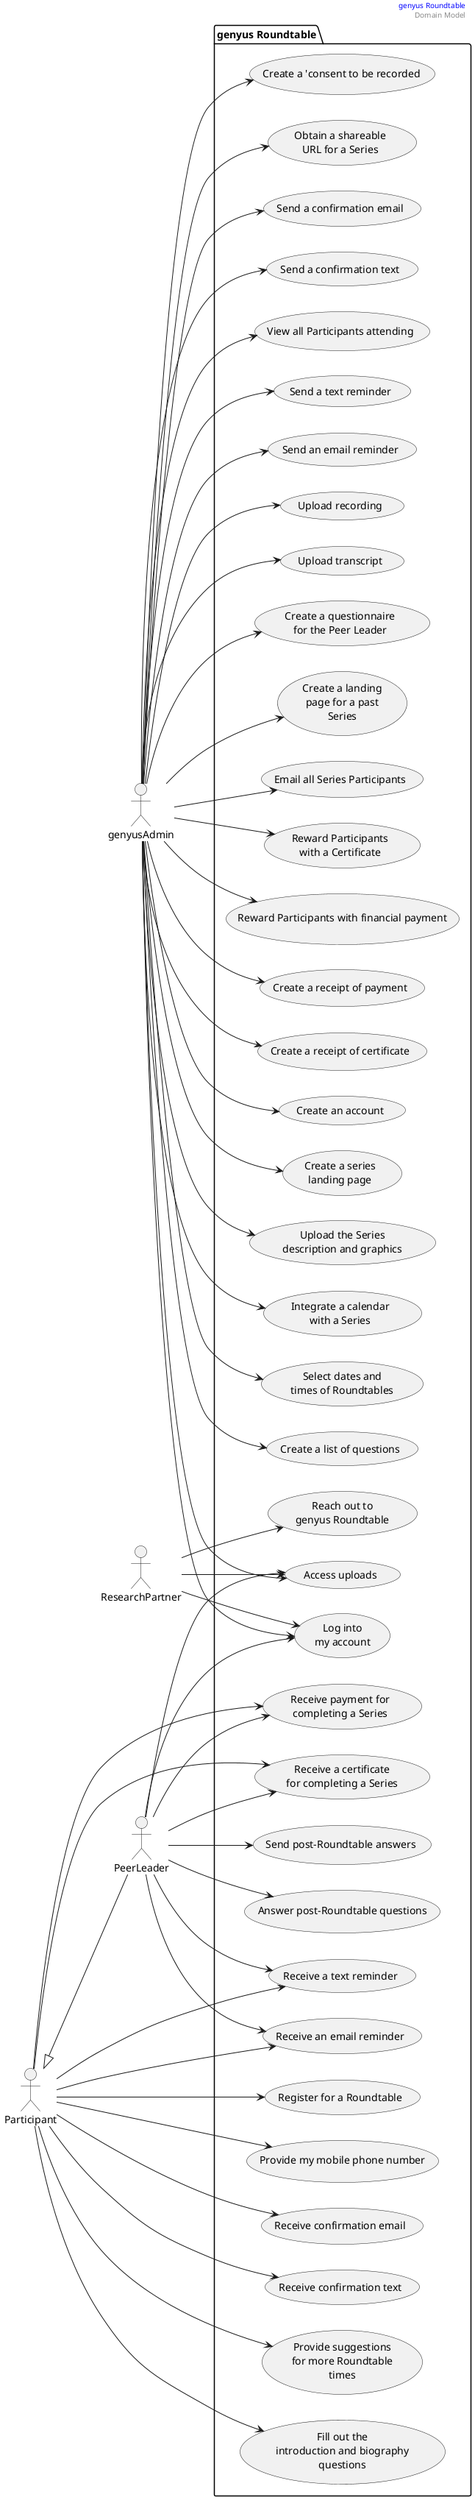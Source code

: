 @startuml

right header
<font color=blue>genyus Roundtable</font>
Domain Model
endheader

left to right direction

actor genyusAdmin
actor ResearchPartner
actor Participant
Participant <|-- PeerLeader

package "genyus Roundtable" {
  usecase "Reach out to\ngenyus Roundtable" as UC1
  usecase "Create an account" as UC2
  usecase "Log into\nmy account" as UC3
  usecase "Create a series\nlanding page" as UC4
  usecase "Upload the Series\ndescription and graphics" as UC5
  usecase "Integrate a calendar\nwith a Series" as UC6
  usecase "Select dates and\ntimes of Roundtables" as UC7
  usecase "Create a list of questions" as UC8
  usecase "Create a 'consent to be recorded" as UC9
  usecase "Obtain a shareable\nURL for a Series" as UC10
  usecase "Register for a Roundtable" as UC11
  usecase "Provide my mobile phone number" as UC12
  usecase "Receive confirmation email" as UC13
  usecase "Receive confirmation text" as UC14
  usecase "Provide suggestions\nfor more Roundtable\ntimes" as UC15
  usecase "Fill out the\nintroduction and biography\nquestions" as UC16
  usecase "Send a confirmation email" as UC17
  usecase "Send a confirmation text" as UC18
  usecase "View all Participants attending" as UC19
  usecase "Send a text reminder" as UC20
  usecase "Send an email reminder" as UC21
  usecase "Receive a text reminder" as UC22
  usecase "Receive an email reminder" as UC23
  usecase "Upload recording" as UC24
  usecase "Upload transcript" as UC25
  usecase "Create a questionnaire\nfor the Peer Leader" as UC26
  usecase "Answer post-Roundtable questions" as UC27
  usecase "Send post-Roundtable answers" as UC28
  usecase "Create a landing\npage for a past\nSeries" as UC29
  usecase "Email all Series Participants" as UC30
  usecase "Access uploads" as UC31
  usecase "Reward Participants\nwith a Certificate" as UC32
  usecase "Receive payment for\ncompleting a Series" as UC33
  usecase "Receive a certificate\nfor completing a Series" as UC34
  usecase "Reward Participants with financial payment" as UC35
  usecase "Create a receipt of payment" as UC36
  usecase "Create a receipt of certificate" as UC37

}

ResearchPartner --> UC1
genyusAdmin --> UC2
genyusAdmin --> UC3
ResearchPartner --> UC3
PeerLeader --> UC3
genyusAdmin --> UC4
genyusAdmin --> UC5
genyusAdmin --> UC6
genyusAdmin --> UC7
genyusAdmin --> UC8
genyusAdmin --> UC9
genyusAdmin --> UC10
Participant --> UC11
Participant --> UC12
Participant --> UC13
Participant --> UC14
Participant --> UC15
Participant --> UC16
genyusAdmin --> UC17
genyusAdmin --> UC18
genyusAdmin --> UC19
genyusAdmin --> UC20
genyusAdmin --> UC21
Participant --> UC22
PeerLeader --> UC22
Participant --> UC23
PeerLeader --> UC23
genyusAdmin --> UC24
genyusAdmin --> UC25
genyusAdmin --> UC26
PeerLeader --> UC27
PeerLeader --> UC28
genyusAdmin --> UC29
genyusAdmin --> UC30
genyusAdmin --> UC31
PeerLeader --> UC31
ResearchPartner --> UC31
genyusAdmin --> UC32
PeerLeader --> UC33
Participant --> UC33
PeerLeader --> UC34
Participant --> UC34
genyusAdmin --> UC35
genyusAdmin --> UC36
genyusAdmin --> UC37

@enduml
